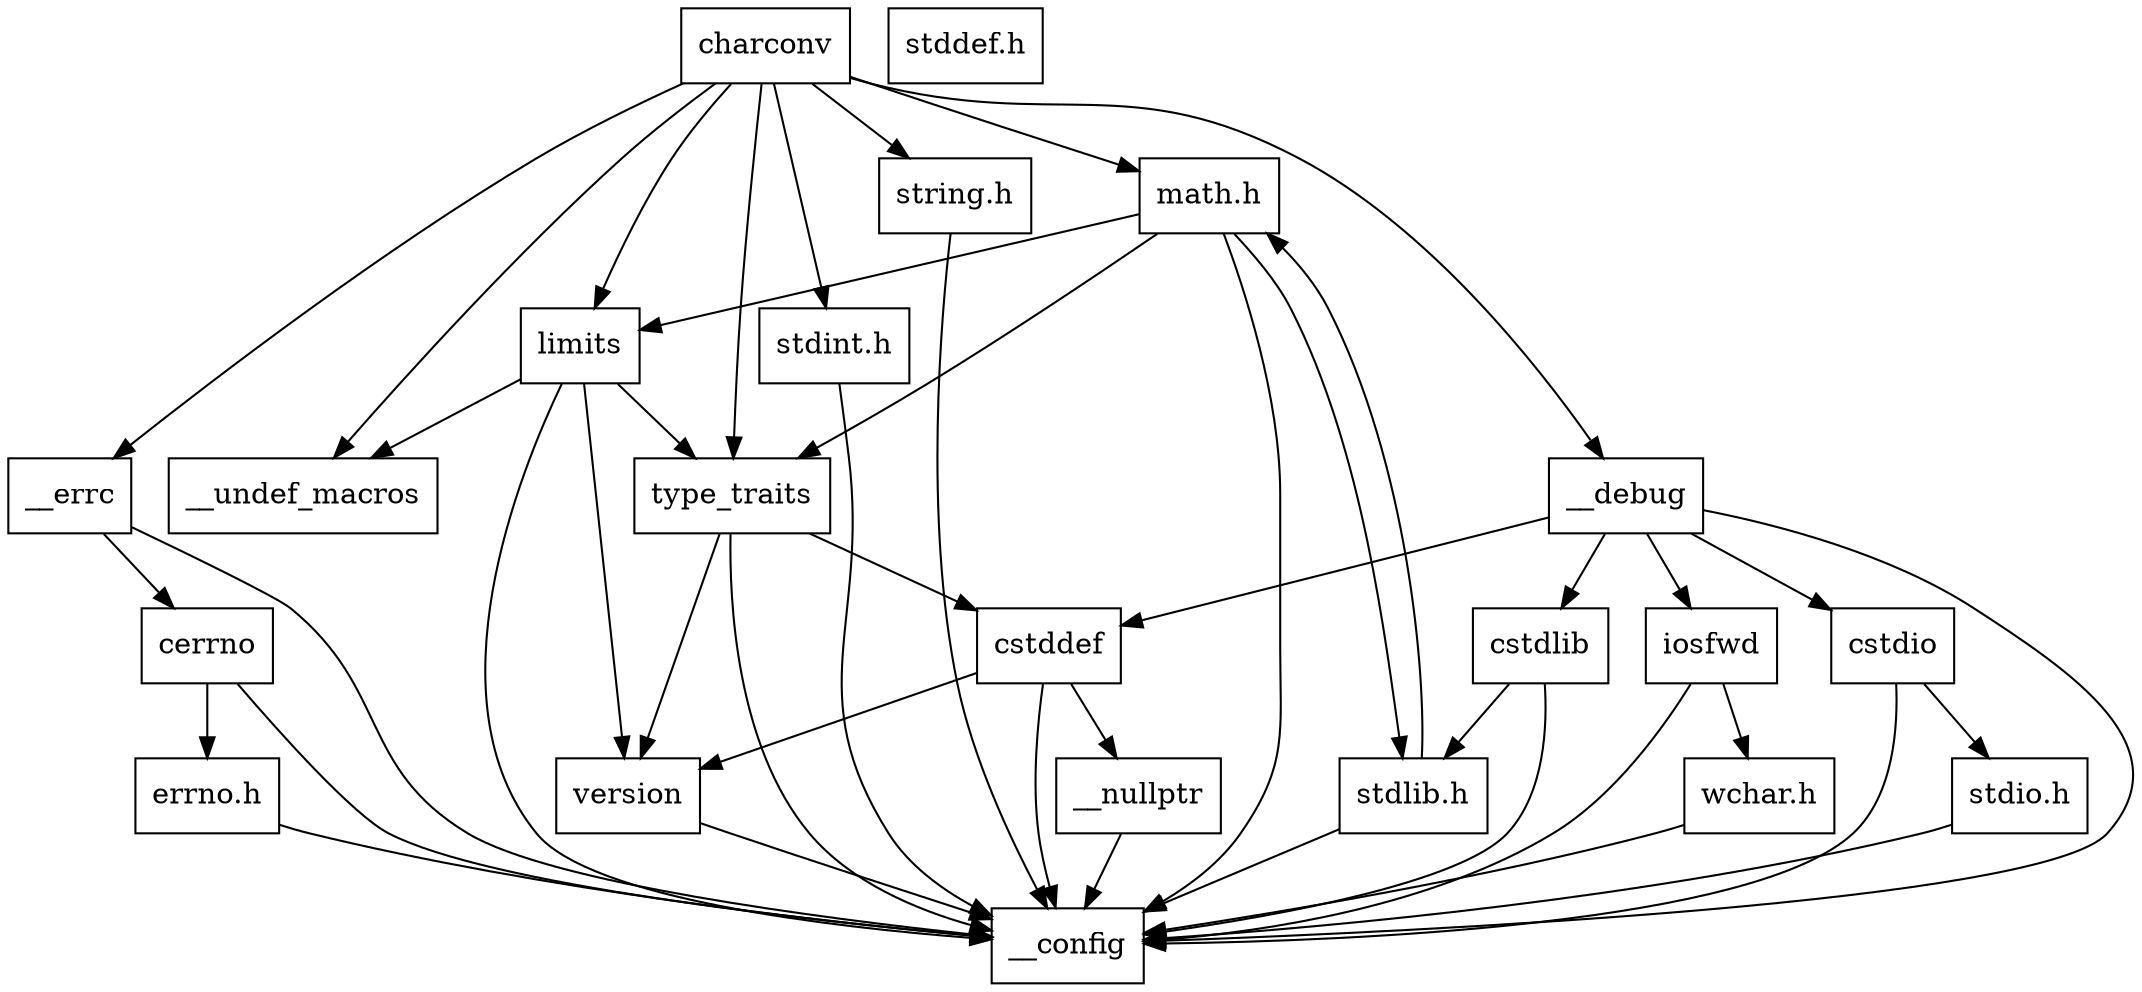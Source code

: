 digraph "dependencies" {
  header_1 [ shape="box", label="charconv"];
  header_2 [ shape="box", label="__errc"];
  header_3 [ shape="box", label="__config"];
  header_12 [ shape="box", label="cerrno"];
  header_13 [ shape="box", label="errno.h"];
  header_21 [ shape="box", label="type_traits"];
  header_22 [ shape="box", label="cstddef"];
  header_23 [ shape="box", label="version"];
  header_26 [ shape="box", label="__nullptr"];
  header_27 [ shape="box", label="limits"];
  header_28 [ shape="box", label="__undef_macros"];
  header_29 [ shape="box", label="stdint.h"];
  header_38 [ shape="box", label="string.h"];
  header_40 [ shape="box", label="stddef.h"];
  header_44 [ shape="box", label="math.h"];
  header_45 [ shape="box", label="stdlib.h"];
  header_83 [ shape="box", label="__debug"];
  header_84 [ shape="box", label="iosfwd"];
  header_85 [ shape="box", label="wchar.h"];
  header_93 [ shape="box", label="cstdlib"];
  header_94 [ shape="box", label="cstdio"];
  header_95 [ shape="box", label="stdio.h"];
  header_95 -> header_3;
  header_45 -> header_3;
  header_45 -> header_44;
  header_94 -> header_3;
  header_94 -> header_95;
  header_22 -> header_3;
  header_22 -> header_23;
  header_22 -> header_26;
  header_13 -> header_3;
  header_21 -> header_3;
  header_21 -> header_22;
  header_21 -> header_23;
  header_2 -> header_3;
  header_2 -> header_12;
  header_26 -> header_3;
  header_93 -> header_3;
  header_93 -> header_45;
  header_1 -> header_2;
  header_1 -> header_21;
  header_1 -> header_27;
  header_1 -> header_29;
  header_1 -> header_38;
  header_1 -> header_44;
  header_1 -> header_83;
  header_1 -> header_28;
  header_85 -> header_3;
  header_83 -> header_3;
  header_83 -> header_84;
  header_83 -> header_93;
  header_83 -> header_94;
  header_83 -> header_22;
  header_38 -> header_3;
  header_29 -> header_3;
  header_84 -> header_3;
  header_84 -> header_85;
  header_12 -> header_3;
  header_12 -> header_13;
  header_44 -> header_3;
  header_44 -> header_45;
  header_44 -> header_21;
  header_44 -> header_27;
  header_23 -> header_3;
  header_27 -> header_3;
  header_27 -> header_21;
  header_27 -> header_28;
  header_27 -> header_23;
}